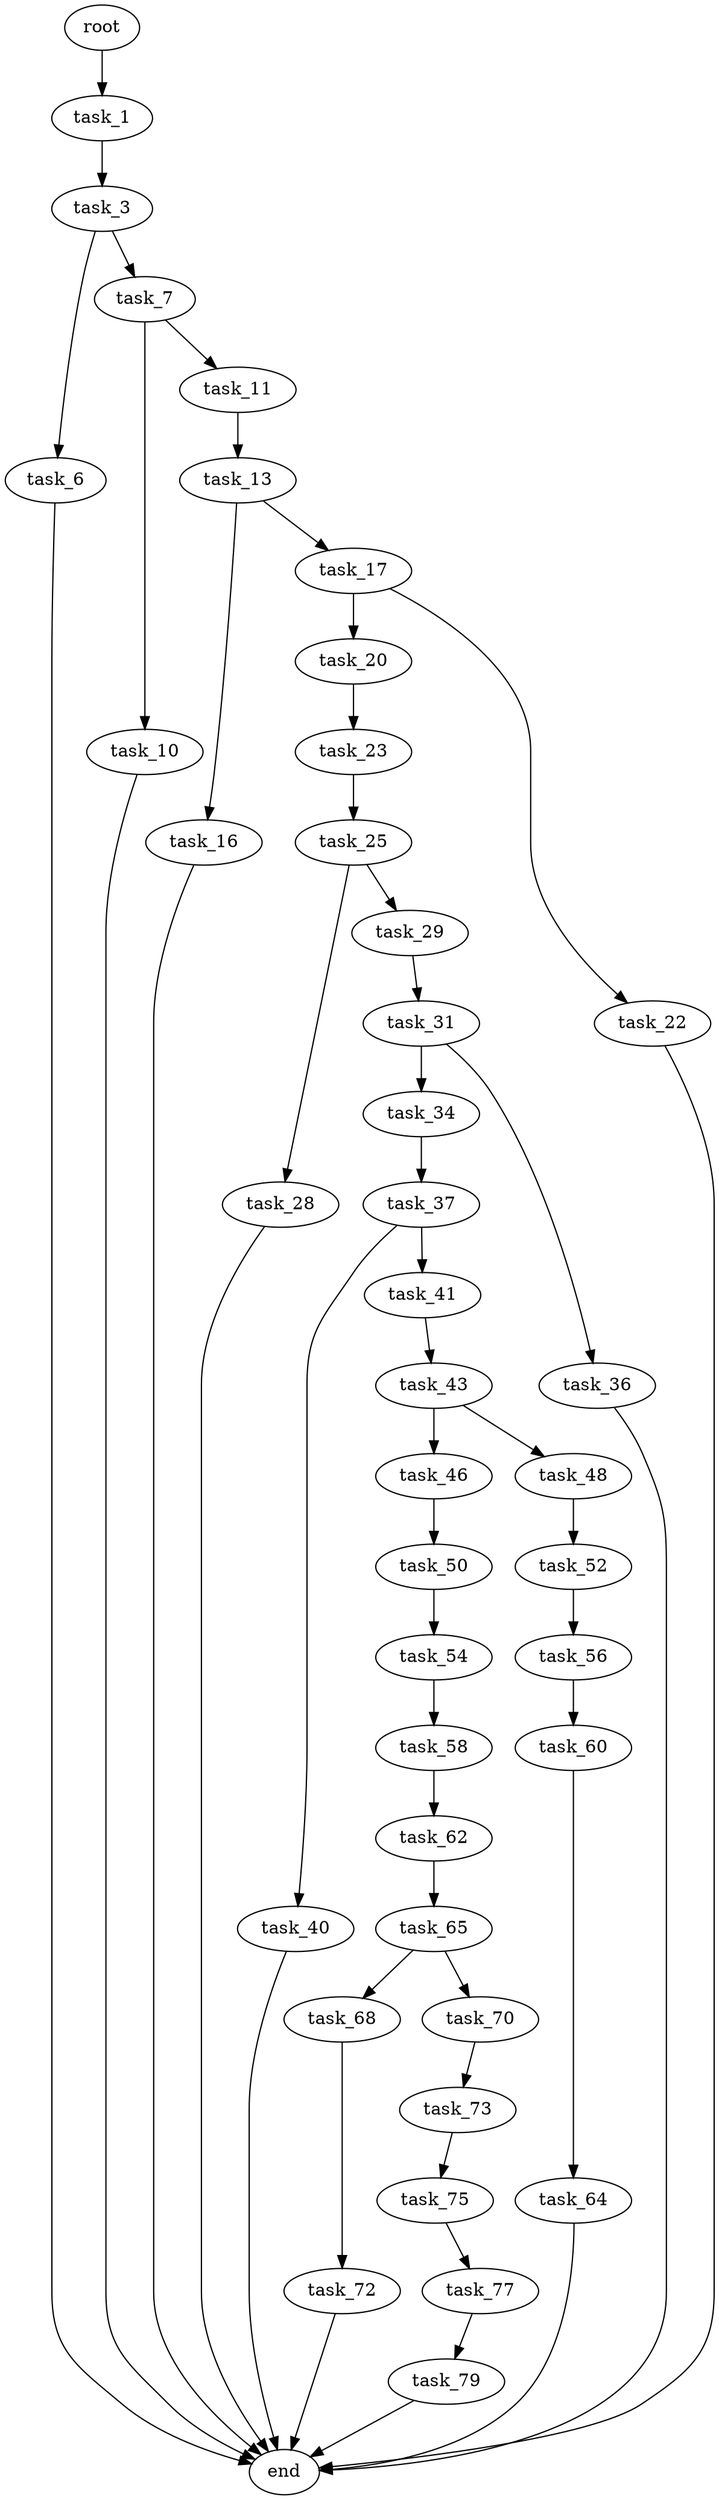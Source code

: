 digraph G {
  root [size="0.000000"];
  task_1 [size="8589934592.000000"];
  task_3 [size="12340113143.000000"];
  task_6 [size="782757789696.000000"];
  task_7 [size="227569878217.000000"];
  end [size="0.000000"];
  task_10 [size="26792402004.000000"];
  task_11 [size="36115933006.000000"];
  task_13 [size="549755813888.000000"];
  task_16 [size="231928233984.000000"];
  task_17 [size="599402773240.000000"];
  task_20 [size="86137298159.000000"];
  task_22 [size="134217728000.000000"];
  task_23 [size="1159855548.000000"];
  task_25 [size="20370267497.000000"];
  task_28 [size="2052442871.000000"];
  task_29 [size="5988202891.000000"];
  task_31 [size="408681053748.000000"];
  task_34 [size="1061472278270.000000"];
  task_36 [size="231928233984.000000"];
  task_37 [size="134217728000.000000"];
  task_40 [size="302562863081.000000"];
  task_41 [size="530225102056.000000"];
  task_43 [size="470855020376.000000"];
  task_46 [size="877077408584.000000"];
  task_48 [size="189767930409.000000"];
  task_50 [size="21510338659.000000"];
  task_52 [size="128083209264.000000"];
  task_54 [size="28991029248.000000"];
  task_56 [size="823044721876.000000"];
  task_58 [size="28991029248.000000"];
  task_60 [size="8589934592.000000"];
  task_62 [size="1057353199024.000000"];
  task_64 [size="549755813888.000000"];
  task_65 [size="465054602844.000000"];
  task_68 [size="23867413864.000000"];
  task_70 [size="231928233984.000000"];
  task_72 [size="368293445632.000000"];
  task_73 [size="9112733928.000000"];
  task_75 [size="65375090088.000000"];
  task_77 [size="94481038908.000000"];
  task_79 [size="8589934592.000000"];

  root -> task_1 [size="1.000000"];
  task_1 -> task_3 [size="33554432.000000"];
  task_3 -> task_6 [size="679477248.000000"];
  task_3 -> task_7 [size="679477248.000000"];
  task_6 -> end [size="1.000000"];
  task_7 -> task_10 [size="679477248.000000"];
  task_7 -> task_11 [size="679477248.000000"];
  task_10 -> end [size="1.000000"];
  task_11 -> task_13 [size="838860800.000000"];
  task_13 -> task_16 [size="536870912.000000"];
  task_13 -> task_17 [size="536870912.000000"];
  task_16 -> end [size="1.000000"];
  task_17 -> task_20 [size="679477248.000000"];
  task_17 -> task_22 [size="679477248.000000"];
  task_20 -> task_23 [size="75497472.000000"];
  task_22 -> end [size="1.000000"];
  task_23 -> task_25 [size="33554432.000000"];
  task_25 -> task_28 [size="411041792.000000"];
  task_25 -> task_29 [size="411041792.000000"];
  task_28 -> end [size="1.000000"];
  task_29 -> task_31 [size="301989888.000000"];
  task_31 -> task_34 [size="301989888.000000"];
  task_31 -> task_36 [size="301989888.000000"];
  task_34 -> task_37 [size="679477248.000000"];
  task_36 -> end [size="1.000000"];
  task_37 -> task_40 [size="209715200.000000"];
  task_37 -> task_41 [size="209715200.000000"];
  task_40 -> end [size="1.000000"];
  task_41 -> task_43 [size="536870912.000000"];
  task_43 -> task_46 [size="536870912.000000"];
  task_43 -> task_48 [size="536870912.000000"];
  task_46 -> task_50 [size="536870912.000000"];
  task_48 -> task_52 [size="301989888.000000"];
  task_50 -> task_54 [size="838860800.000000"];
  task_52 -> task_56 [size="134217728.000000"];
  task_54 -> task_58 [size="75497472.000000"];
  task_56 -> task_60 [size="536870912.000000"];
  task_58 -> task_62 [size="75497472.000000"];
  task_60 -> task_64 [size="33554432.000000"];
  task_62 -> task_65 [size="838860800.000000"];
  task_64 -> end [size="1.000000"];
  task_65 -> task_68 [size="536870912.000000"];
  task_65 -> task_70 [size="536870912.000000"];
  task_68 -> task_72 [size="33554432.000000"];
  task_70 -> task_73 [size="301989888.000000"];
  task_72 -> end [size="1.000000"];
  task_73 -> task_75 [size="536870912.000000"];
  task_75 -> task_77 [size="75497472.000000"];
  task_77 -> task_79 [size="209715200.000000"];
  task_79 -> end [size="1.000000"];
}
